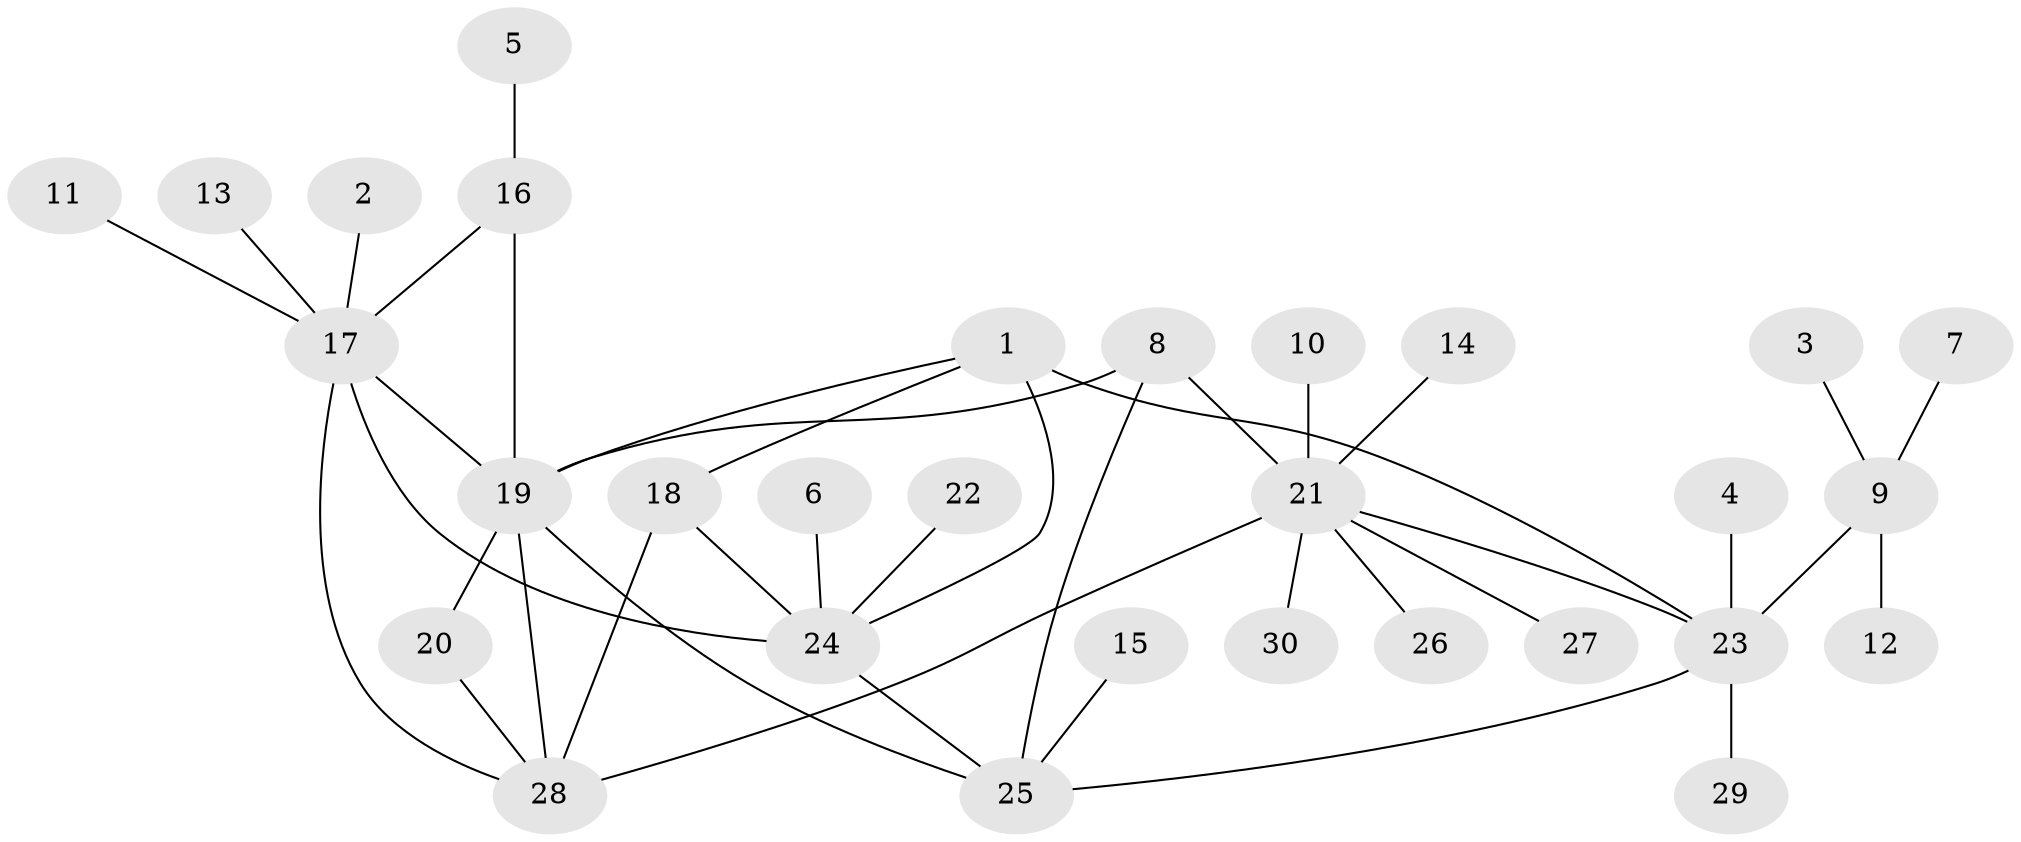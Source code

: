 // original degree distribution, {4: 0.06666666666666667, 2: 0.11666666666666667, 9: 0.016666666666666666, 7: 0.03333333333333333, 10: 0.03333333333333333, 3: 0.08333333333333333, 5: 0.05, 8: 0.016666666666666666, 1: 0.5833333333333334}
// Generated by graph-tools (version 1.1) at 2025/26/03/09/25 03:26:41]
// undirected, 30 vertices, 40 edges
graph export_dot {
graph [start="1"]
  node [color=gray90,style=filled];
  1;
  2;
  3;
  4;
  5;
  6;
  7;
  8;
  9;
  10;
  11;
  12;
  13;
  14;
  15;
  16;
  17;
  18;
  19;
  20;
  21;
  22;
  23;
  24;
  25;
  26;
  27;
  28;
  29;
  30;
  1 -- 18 [weight=1.0];
  1 -- 19 [weight=1.0];
  1 -- 23 [weight=2.0];
  1 -- 24 [weight=1.0];
  2 -- 17 [weight=1.0];
  3 -- 9 [weight=1.0];
  4 -- 23 [weight=1.0];
  5 -- 16 [weight=1.0];
  6 -- 24 [weight=1.0];
  7 -- 9 [weight=1.0];
  8 -- 19 [weight=1.0];
  8 -- 21 [weight=1.0];
  8 -- 25 [weight=1.0];
  9 -- 12 [weight=1.0];
  9 -- 23 [weight=1.0];
  10 -- 21 [weight=1.0];
  11 -- 17 [weight=1.0];
  13 -- 17 [weight=1.0];
  14 -- 21 [weight=1.0];
  15 -- 25 [weight=1.0];
  16 -- 17 [weight=1.0];
  16 -- 19 [weight=1.0];
  17 -- 19 [weight=1.0];
  17 -- 24 [weight=1.0];
  17 -- 28 [weight=2.0];
  18 -- 24 [weight=1.0];
  18 -- 28 [weight=1.0];
  19 -- 20 [weight=1.0];
  19 -- 25 [weight=1.0];
  19 -- 28 [weight=1.0];
  20 -- 28 [weight=1.0];
  21 -- 23 [weight=1.0];
  21 -- 26 [weight=1.0];
  21 -- 27 [weight=1.0];
  21 -- 28 [weight=2.0];
  21 -- 30 [weight=1.0];
  22 -- 24 [weight=1.0];
  23 -- 25 [weight=1.0];
  23 -- 29 [weight=1.0];
  24 -- 25 [weight=1.0];
}

